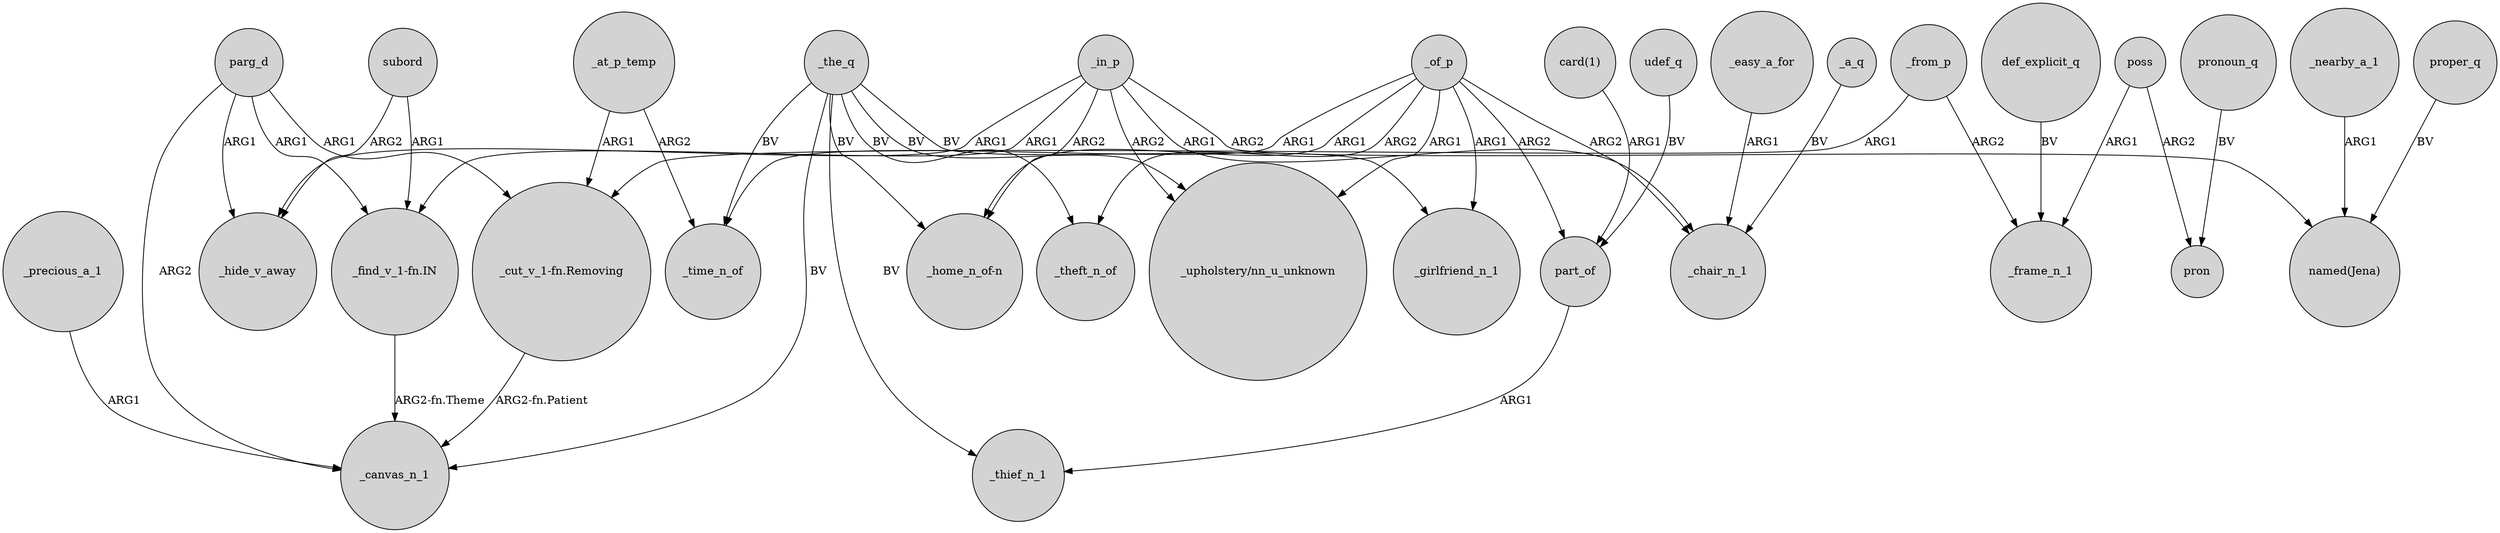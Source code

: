 digraph {
	node [shape=circle style=filled]
	_in_p -> _hide_v_away [label=ARG1]
	_of_p -> "_upholstery/nn_u_unknown" [label=ARG1]
	parg_d -> _canvas_n_1 [label=ARG2]
	part_of -> _thief_n_1 [label=ARG1]
	udef_q -> part_of [label=BV]
	def_explicit_q -> _frame_n_1 [label=BV]
	poss -> pron [label=ARG2]
	_of_p -> "_home_n_of-n" [label=ARG1]
	_a_q -> _chair_n_1 [label=BV]
	_the_q -> _girlfriend_n_1 [label=BV]
	_the_q -> "_upholstery/nn_u_unknown" [label=BV]
	_easy_a_for -> _chair_n_1 [label=ARG1]
	_at_p_temp -> "_cut_v_1-fn.Removing" [label=ARG1]
	_at_p_temp -> _time_n_of [label=ARG2]
	_in_p -> _chair_n_1 [label=ARG1]
	_of_p -> _theft_n_of [label=ARG2]
	_of_p -> _girlfriend_n_1 [label=ARG1]
	poss -> _frame_n_1 [label=ARG1]
	_of_p -> part_of [label=ARG2]
	_the_q -> _thief_n_1 [label=BV]
	_from_p -> "_cut_v_1-fn.Removing" [label=ARG1]
	pronoun_q -> pron [label=BV]
	_from_p -> _frame_n_1 [label=ARG2]
	_the_q -> _time_n_of [label=BV]
	subord -> _hide_v_away [label=ARG2]
	subord -> "_find_v_1-fn.IN" [label=ARG1]
	parg_d -> "_cut_v_1-fn.Removing" [label=ARG1]
	_the_q -> _theft_n_of [label=BV]
	_in_p -> "_home_n_of-n" [label=ARG2]
	"_cut_v_1-fn.Removing" -> _canvas_n_1 [label="ARG2-fn.Patient"]
	_in_p -> "_find_v_1-fn.IN" [label=ARG1]
	parg_d -> "_find_v_1-fn.IN" [label=ARG1]
	"card(1)" -> part_of [label=ARG1]
	_in_p -> "_upholstery/nn_u_unknown" [label=ARG2]
	_nearby_a_1 -> "named(Jena)" [label=ARG1]
	_of_p -> _time_n_of [label=ARG1]
	parg_d -> _hide_v_away [label=ARG1]
	_of_p -> _chair_n_1 [label=ARG2]
	proper_q -> "named(Jena)" [label=BV]
	_in_p -> "named(Jena)" [label=ARG2]
	_the_q -> _canvas_n_1 [label=BV]
	_precious_a_1 -> _canvas_n_1 [label=ARG1]
	"_find_v_1-fn.IN" -> _canvas_n_1 [label="ARG2-fn.Theme"]
	_the_q -> "_home_n_of-n" [label=BV]
}
